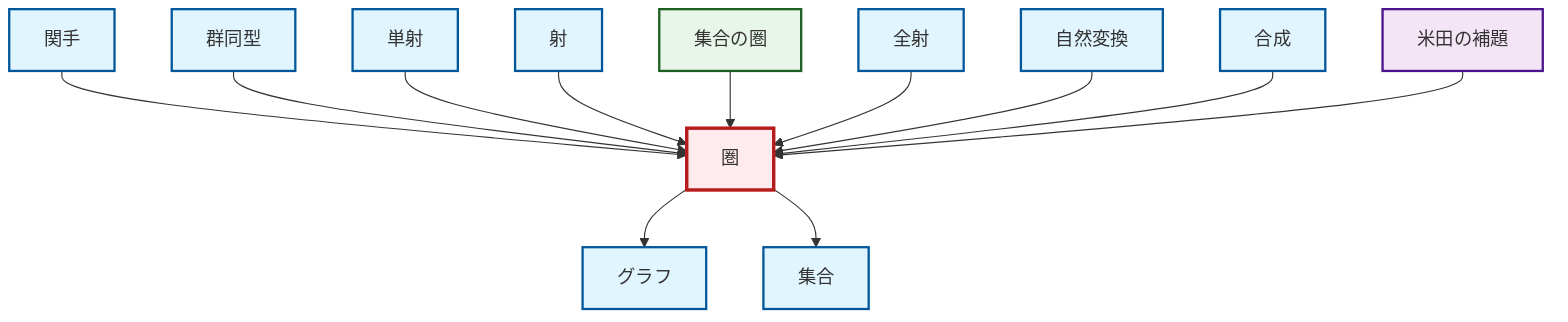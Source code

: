 graph TD
    classDef definition fill:#e1f5fe,stroke:#01579b,stroke-width:2px
    classDef theorem fill:#f3e5f5,stroke:#4a148c,stroke-width:2px
    classDef axiom fill:#fff3e0,stroke:#e65100,stroke-width:2px
    classDef example fill:#e8f5e9,stroke:#1b5e20,stroke-width:2px
    classDef current fill:#ffebee,stroke:#b71c1c,stroke-width:3px
    def-set["集合"]:::definition
    def-functor["関手"]:::definition
    def-isomorphism["群同型"]:::definition
    def-morphism["射"]:::definition
    def-epimorphism["全射"]:::definition
    ex-set-category["集合の圏"]:::example
    def-natural-transformation["自然変換"]:::definition
    def-graph["グラフ"]:::definition
    def-monomorphism["単射"]:::definition
    def-category["圏"]:::definition
    thm-yoneda["米田の補題"]:::theorem
    def-composition["合成"]:::definition
    def-functor --> def-category
    def-isomorphism --> def-category
    def-monomorphism --> def-category
    def-morphism --> def-category
    def-category --> def-graph
    ex-set-category --> def-category
    def-epimorphism --> def-category
    def-natural-transformation --> def-category
    def-composition --> def-category
    def-category --> def-set
    thm-yoneda --> def-category
    class def-category current